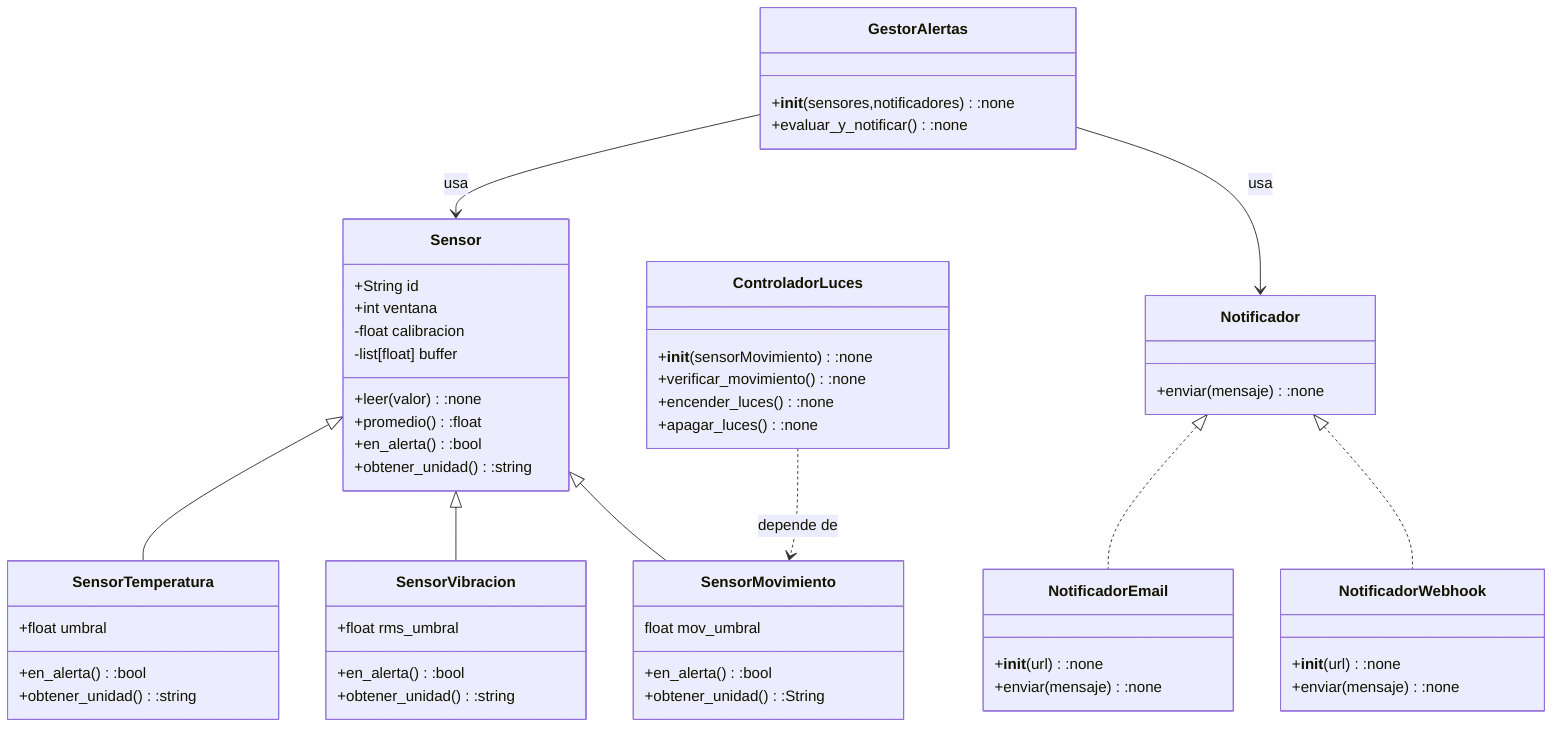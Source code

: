 classDiagram
    Notificador <|.. NotificadorEmail
    Notificador <|.. NotificadorWebhook
    Sensor <|-- SensorTemperatura
    Sensor <|-- SensorVibracion
    Sensor <|-- SensorMovimiento
    GestorAlertas --> Sensor : usa
    GestorAlertas --> Notificador : usa
    ControladorLuces ..> SensorMovimiento : depende de
    class Notificador{
        +enviar(mensaje):none
    }
    class NotificadorEmail{
        +__init__(url):none
        +enviar(mensaje):none
    }
    class NotificadorWebhook{
        +__init__(url):none
        +enviar(mensaje):none
    }
    class Sensor{
        +String id
        +int ventana
        -float calibracion
        -list[float] buffer
        +leer(valor):none
        +promedio():float
        +en_alerta():bool
        +obtener_unidad():string
    }
    class SensorTemperatura{
        +float umbral
        +en_alerta():bool
        +obtener_unidad():string
    }
    class SensorVibracion{
        +float rms_umbral
        +en_alerta():bool
        +obtener_unidad():string
    }
    class SensorMovimiento{
        float mov_umbral
        +en_alerta():bool
        +obtener_unidad():String
    }
    class GestorAlertas{
        +__init__(sensores,notificadores):none
        +evaluar_y_notificar():none
    }
    class ControladorLuces{
        +__init__(sensorMovimiento):none
        +verificar_movimiento():none
        +encender_luces():none
        +apagar_luces():none
    }